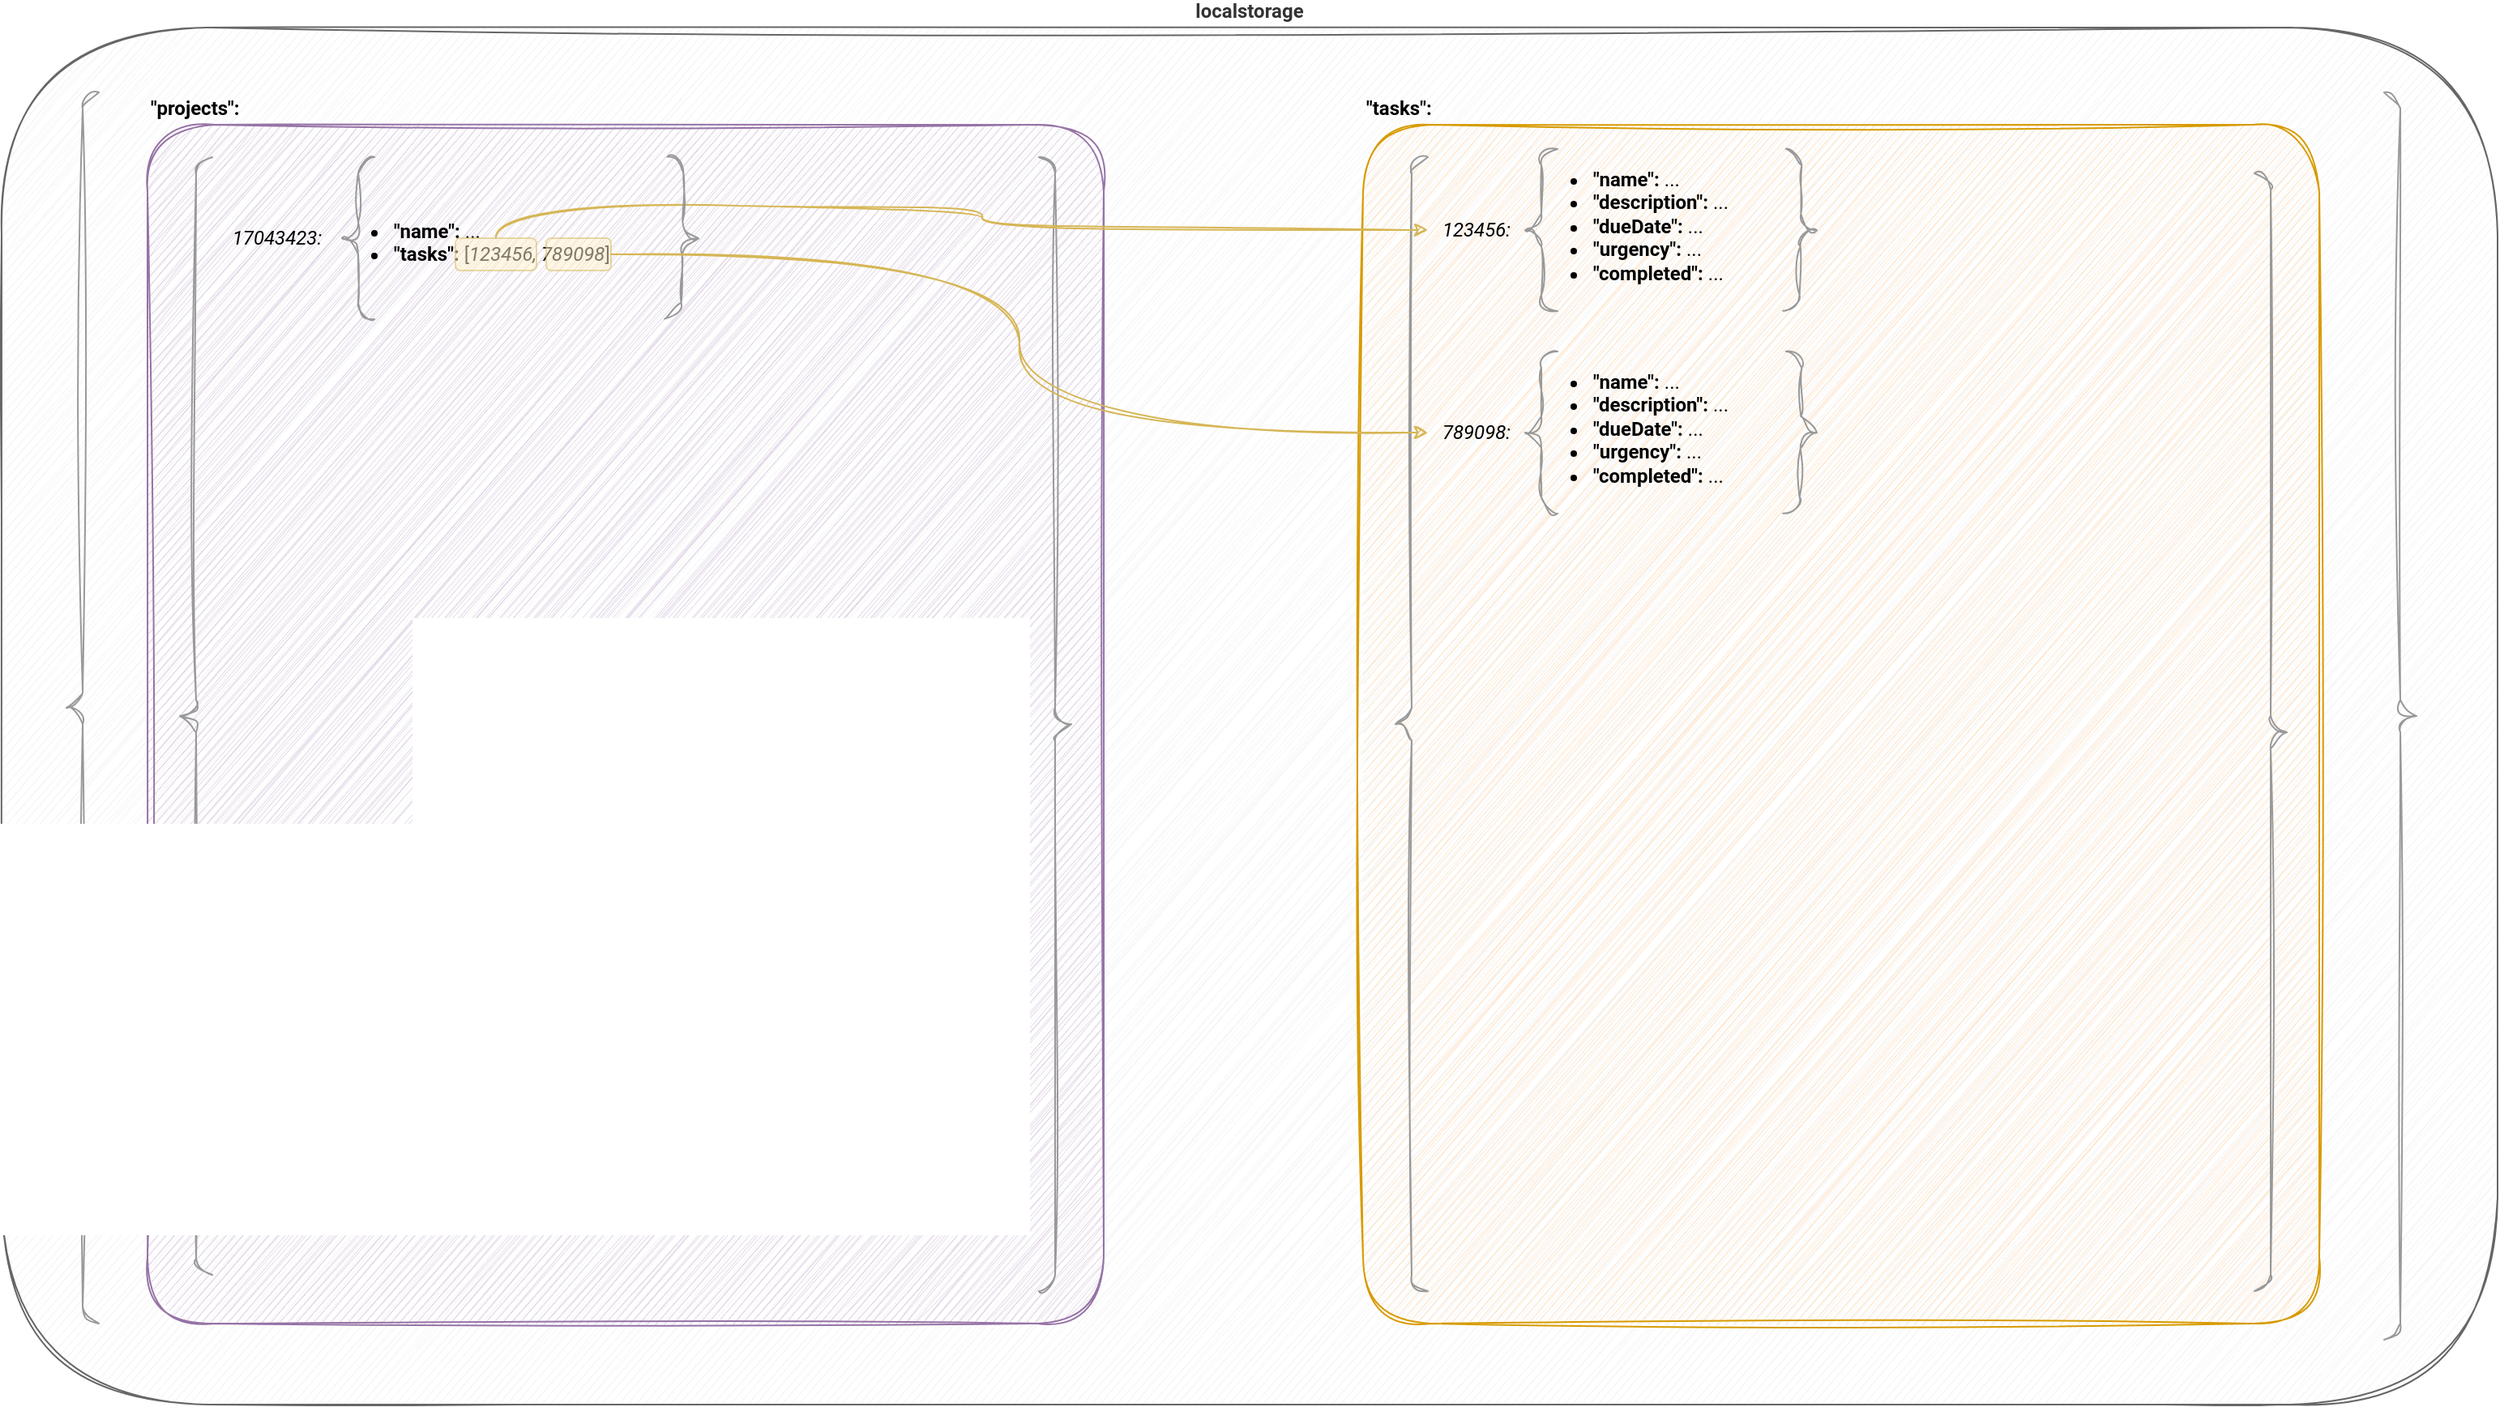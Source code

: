 <mxfile version="24.4.0" type="device">
  <diagram name="Page-1" id="iCd83VONYyglG_LTdbsO">
    <mxGraphModel dx="1195" dy="615" grid="1" gridSize="10" guides="1" tooltips="1" connect="1" arrows="1" fold="1" page="1" pageScale="1" pageWidth="1600" pageHeight="900" math="0" shadow="0">
      <root>
        <mxCell id="0" />
        <mxCell id="1" parent="0" />
        <mxCell id="WSc9oac2RAKXXEn_DxE--2" value="&lt;b&gt;&lt;font data-font-src=&quot;https://fonts.googleapis.com/css?family=Roboto&quot; face=&quot;Roboto&quot;&gt;localstorage&lt;/font&gt;&lt;/b&gt;" style="rounded=1;whiteSpace=wrap;html=1;sketch=1;hachureGap=4;jiggle=2;curveFitting=1;fontFamily=Architects Daughter;fontSource=https%3A%2F%2Ffonts.googleapis.com%2Fcss%3Ffamily%3DArchitects%2BDaughter;horizontal=1;verticalAlign=bottom;labelPosition=center;verticalLabelPosition=top;align=center;fillColor=#f5f5f5;fontColor=#333333;strokeColor=#666666;movable=0;resizable=0;rotatable=0;deletable=0;editable=0;locked=1;connectable=0;" vertex="1" parent="1">
          <mxGeometry x="30" y="20" width="1540" height="850" as="geometry" />
        </mxCell>
        <mxCell id="WSc9oac2RAKXXEn_DxE--3" value="" style="labelPosition=right;align=left;strokeWidth=1;shape=mxgraph.mockup.markup.curlyBrace;html=1;shadow=0;dashed=0;strokeColor=#999999;direction=north;rounded=1;sketch=1;hachureGap=4;jiggle=2;curveFitting=1;verticalAlign=middle;fontFamily=Architects Daughter;fontSource=https%3A%2F%2Ffonts.googleapis.com%2Fcss%3Ffamily%3DArchitects%2BDaughter;fontSize=12;fontColor=default;fillColor=default;" vertex="1" parent="1">
          <mxGeometry x="70" y="60" width="20" height="760" as="geometry" />
        </mxCell>
        <mxCell id="WSc9oac2RAKXXEn_DxE--4" value="" style="labelPosition=right;align=left;strokeWidth=1;shape=mxgraph.mockup.markup.curlyBrace;html=1;shadow=0;dashed=0;strokeColor=#999999;direction=north;rounded=1;sketch=1;hachureGap=4;jiggle=2;curveFitting=1;verticalAlign=middle;fontFamily=Architects Daughter;fontSource=https%3A%2F%2Ffonts.googleapis.com%2Fcss%3Ffamily%3DArchitects%2BDaughter;fontSize=12;fontColor=default;fillColor=default;rotation=-180;" vertex="1" parent="1">
          <mxGeometry x="1500" y="60" width="20" height="770" as="geometry" />
        </mxCell>
        <mxCell id="WSc9oac2RAKXXEn_DxE--5" value="&lt;b&gt;&lt;font face=&quot;Roboto&quot; data-font-src=&quot;https://fonts.googleapis.com/css?family=Roboto&quot;&gt;&quot;projects&quot;:&lt;/font&gt;&lt;/b&gt;" style="rounded=1;whiteSpace=wrap;html=1;sketch=1;hachureGap=4;jiggle=2;curveFitting=1;strokeColor=#9673a6;align=left;verticalAlign=bottom;fontFamily=Architects Daughter;fontSource=https%3A%2F%2Ffonts.googleapis.com%2Fcss%3Ffamily%3DArchitects%2BDaughter;fontSize=12;fillColor=#e1d5e7;arcSize=7;labelPosition=center;verticalLabelPosition=top;" vertex="1" parent="1">
          <mxGeometry x="120" y="80" width="590" height="740" as="geometry" />
        </mxCell>
        <mxCell id="WSc9oac2RAKXXEn_DxE--6" value="&lt;b&gt;&lt;font face=&quot;Roboto&quot;&gt;&quot;tasks&quot;:&lt;/font&gt;&lt;/b&gt;" style="rounded=1;whiteSpace=wrap;html=1;sketch=1;hachureGap=4;jiggle=2;curveFitting=1;strokeColor=#d79b00;align=left;verticalAlign=bottom;fontFamily=Architects Daughter;fontSource=https%3A%2F%2Ffonts.googleapis.com%2Fcss%3Ffamily%3DArchitects%2BDaughter;fontSize=12;fillColor=#ffe6cc;arcSize=7;labelPosition=center;verticalLabelPosition=top;" vertex="1" parent="1">
          <mxGeometry x="870" y="80" width="590" height="740" as="geometry" />
        </mxCell>
        <mxCell id="WSc9oac2RAKXXEn_DxE--7" value="" style="labelPosition=right;align=left;strokeWidth=1;shape=mxgraph.mockup.markup.curlyBrace;html=1;shadow=0;dashed=0;strokeColor=#999999;direction=north;rounded=1;sketch=1;hachureGap=4;jiggle=2;curveFitting=1;verticalAlign=middle;fontFamily=Architects Daughter;fontSource=https%3A%2F%2Ffonts.googleapis.com%2Fcss%3Ffamily%3DArchitects%2BDaughter;fontSize=12;fontColor=default;fillColor=default;" vertex="1" parent="1">
          <mxGeometry x="140" y="100" width="20" height="690" as="geometry" />
        </mxCell>
        <mxCell id="WSc9oac2RAKXXEn_DxE--8" value="" style="labelPosition=right;align=left;strokeWidth=1;shape=mxgraph.mockup.markup.curlyBrace;html=1;shadow=0;dashed=0;strokeColor=#999999;direction=north;rounded=1;sketch=1;hachureGap=4;jiggle=2;curveFitting=1;verticalAlign=middle;fontFamily=Architects Daughter;fontSource=https%3A%2F%2Ffonts.googleapis.com%2Fcss%3Ffamily%3DArchitects%2BDaughter;fontSize=12;fontColor=default;fillColor=default;" vertex="1" parent="1">
          <mxGeometry x="890" y="100" width="20" height="700" as="geometry" />
        </mxCell>
        <mxCell id="WSc9oac2RAKXXEn_DxE--9" value="" style="labelPosition=right;align=left;strokeWidth=1;shape=mxgraph.mockup.markup.curlyBrace;html=1;shadow=0;dashed=0;strokeColor=#999999;direction=north;rounded=1;sketch=1;hachureGap=4;jiggle=2;curveFitting=1;verticalAlign=middle;fontFamily=Architects Daughter;fontSource=https%3A%2F%2Ffonts.googleapis.com%2Fcss%3Ffamily%3DArchitects%2BDaughter;fontSize=12;fontColor=default;fillColor=default;rotation=-180;" vertex="1" parent="1">
          <mxGeometry x="1420" y="110" width="20" height="690" as="geometry" />
        </mxCell>
        <mxCell id="WSc9oac2RAKXXEn_DxE--10" value="" style="labelPosition=right;align=left;strokeWidth=1;shape=mxgraph.mockup.markup.curlyBrace;html=1;shadow=0;dashed=0;strokeColor=#999999;direction=north;rounded=1;sketch=1;hachureGap=4;jiggle=2;curveFitting=1;verticalAlign=middle;fontFamily=Architects Daughter;fontSource=https%3A%2F%2Ffonts.googleapis.com%2Fcss%3Ffamily%3DArchitects%2BDaughter;fontSize=12;fontColor=default;fillColor=default;rotation=-180;" vertex="1" parent="1">
          <mxGeometry x="670" y="100" width="20" height="700" as="geometry" />
        </mxCell>
        <mxCell id="WSc9oac2RAKXXEn_DxE--11" value="&lt;i&gt;17043423:&lt;/i&gt;" style="text;html=1;align=center;verticalAlign=middle;whiteSpace=wrap;rounded=0;fontFamily=Roboto;fontSource=https%3A%2F%2Ffonts.googleapis.com%2Fcss%3Ffamily%3DRoboto;fontSize=12;fontColor=default;" vertex="1" parent="1">
          <mxGeometry x="170" y="135" width="60" height="30" as="geometry" />
        </mxCell>
        <mxCell id="WSc9oac2RAKXXEn_DxE--12" value="" style="labelPosition=right;align=left;strokeWidth=1;shape=mxgraph.mockup.markup.curlyBrace;html=1;shadow=0;dashed=0;strokeColor=#999999;direction=north;rounded=1;sketch=1;hachureGap=4;jiggle=2;curveFitting=1;verticalAlign=middle;fontFamily=Architects Daughter;fontSource=https%3A%2F%2Ffonts.googleapis.com%2Fcss%3Ffamily%3DArchitects%2BDaughter;fontSize=12;fontColor=default;fillColor=default;" vertex="1" parent="1">
          <mxGeometry x="240" y="100" width="20" height="100" as="geometry" />
        </mxCell>
        <mxCell id="WSc9oac2RAKXXEn_DxE--15" value="&lt;ul&gt;&lt;li&gt;&lt;b&gt;&quot;name&quot;:&lt;/b&gt; ...&lt;/li&gt;&lt;li&gt;&lt;b&gt;&quot;tasks&quot;:&lt;/b&gt; [&lt;i&gt;123456, 789098&lt;/i&gt;]&lt;/li&gt;&lt;/ul&gt;" style="text;html=1;align=left;verticalAlign=top;whiteSpace=wrap;rounded=0;fontFamily=Roboto;fontSource=https%3A%2F%2Ffonts.googleapis.com%2Fcss%3Ffamily%3DRoboto;fontSize=12;fontColor=default;horizontal=1;" vertex="1" parent="1">
          <mxGeometry x="230" y="120" width="270" height="60" as="geometry" />
        </mxCell>
        <mxCell id="WSc9oac2RAKXXEn_DxE--16" value="&lt;i&gt;123456:&lt;/i&gt;" style="text;html=1;align=center;verticalAlign=middle;whiteSpace=wrap;rounded=0;fontFamily=Roboto;fontSource=https%3A%2F%2Ffonts.googleapis.com%2Fcss%3Ffamily%3DRoboto;fontSize=12;fontColor=default;" vertex="1" parent="1">
          <mxGeometry x="910" y="130" width="60" height="30" as="geometry" />
        </mxCell>
        <mxCell id="WSc9oac2RAKXXEn_DxE--17" value="&lt;i&gt;789098:&lt;/i&gt;" style="text;html=1;align=center;verticalAlign=middle;whiteSpace=wrap;rounded=0;fontFamily=Roboto;fontSource=https%3A%2F%2Ffonts.googleapis.com%2Fcss%3Ffamily%3DRoboto;fontSize=12;fontColor=default;" vertex="1" parent="1">
          <mxGeometry x="910" y="255" width="60" height="30" as="geometry" />
        </mxCell>
        <mxCell id="WSc9oac2RAKXXEn_DxE--18" value="" style="labelPosition=right;align=left;strokeWidth=1;shape=mxgraph.mockup.markup.curlyBrace;html=1;shadow=0;dashed=0;strokeColor=#999999;direction=north;rounded=1;sketch=1;hachureGap=4;jiggle=2;curveFitting=1;verticalAlign=middle;fontFamily=Architects Daughter;fontSource=https%3A%2F%2Ffonts.googleapis.com%2Fcss%3Ffamily%3DArchitects%2BDaughter;fontSize=12;fontColor=default;fillColor=default;" vertex="1" parent="1">
          <mxGeometry x="970" y="95" width="20" height="100" as="geometry" />
        </mxCell>
        <mxCell id="WSc9oac2RAKXXEn_DxE--19" value="&lt;ul&gt;&lt;li&gt;&lt;b&gt;&quot;name&quot;:&lt;/b&gt; ...&lt;/li&gt;&lt;li&gt;&lt;b&gt;&quot;description&quot;:&lt;/b&gt;&amp;nbsp;...&lt;/li&gt;&lt;li&gt;&lt;b&gt;&quot;dueDate&quot;:&lt;/b&gt;&amp;nbsp;...&lt;/li&gt;&lt;li&gt;&lt;b&gt;&quot;urgency&quot;: &lt;/b&gt;...&lt;/li&gt;&lt;li&gt;&lt;b&gt;&quot;completed&quot;: &lt;/b&gt;...&lt;/li&gt;&lt;/ul&gt;" style="text;html=1;align=left;verticalAlign=top;whiteSpace=wrap;rounded=0;fontFamily=Roboto;fontSource=https%3A%2F%2Ffonts.googleapis.com%2Fcss%3Ffamily%3DRoboto;fontSize=12;fontColor=default;horizontal=1;" vertex="1" parent="1">
          <mxGeometry x="970" y="87.5" width="150" height="125" as="geometry" />
        </mxCell>
        <mxCell id="WSc9oac2RAKXXEn_DxE--21" style="edgeStyle=orthogonalEdgeStyle;rounded=0;sketch=1;hachureGap=4;jiggle=2;curveFitting=1;orthogonalLoop=1;jettySize=auto;html=1;entryX=0;entryY=0.5;entryDx=0;entryDy=0;fontFamily=Roboto;fontSource=https%3A%2F%2Ffonts.googleapis.com%2Fcss%3Ffamily%3DRoboto;fontSize=12;fontColor=default;exitX=0.5;exitY=0;exitDx=0;exitDy=0;curved=1;fillColor=#fff2cc;strokeColor=#d6b656;" edge="1" parent="1" source="WSc9oac2RAKXXEn_DxE--20" target="WSc9oac2RAKXXEn_DxE--16">
          <mxGeometry relative="1" as="geometry" />
        </mxCell>
        <mxCell id="WSc9oac2RAKXXEn_DxE--20" value="" style="rounded=1;whiteSpace=wrap;html=1;align=center;verticalAlign=middle;fontFamily=Roboto;fontSource=https%3A%2F%2Ffonts.googleapis.com%2Fcss%3Ffamily%3DRoboto;fontSize=12;fillColor=#fff2cc;strokeColor=#d6b656;opacity=50;" vertex="1" parent="1">
          <mxGeometry x="310" y="150" width="50" height="20" as="geometry" />
        </mxCell>
        <mxCell id="WSc9oac2RAKXXEn_DxE--22" value="" style="labelPosition=right;align=left;strokeWidth=1;shape=mxgraph.mockup.markup.curlyBrace;html=1;shadow=0;dashed=0;strokeColor=#999999;direction=north;rounded=1;sketch=1;hachureGap=4;jiggle=2;curveFitting=1;verticalAlign=middle;fontFamily=Architects Daughter;fontSource=https%3A%2F%2Ffonts.googleapis.com%2Fcss%3Ffamily%3DArchitects%2BDaughter;fontSize=12;fontColor=default;fillColor=default;rotation=-179;" vertex="1" parent="1">
          <mxGeometry x="440" y="100" width="20" height="100" as="geometry" />
        </mxCell>
        <mxCell id="WSc9oac2RAKXXEn_DxE--23" value="" style="labelPosition=right;align=left;strokeWidth=1;shape=mxgraph.mockup.markup.curlyBrace;html=1;shadow=0;dashed=0;strokeColor=#999999;direction=north;rounded=1;sketch=1;hachureGap=4;jiggle=2;curveFitting=1;verticalAlign=middle;fontFamily=Architects Daughter;fontSource=https%3A%2F%2Ffonts.googleapis.com%2Fcss%3Ffamily%3DArchitects%2BDaughter;fontSize=12;fontColor=default;fillColor=default;rotation=-179;" vertex="1" parent="1">
          <mxGeometry x="1130" y="95" width="20" height="100" as="geometry" />
        </mxCell>
        <mxCell id="WSc9oac2RAKXXEn_DxE--26" value="" style="labelPosition=right;align=left;strokeWidth=1;shape=mxgraph.mockup.markup.curlyBrace;html=1;shadow=0;dashed=0;strokeColor=#999999;direction=north;rounded=1;sketch=1;hachureGap=4;jiggle=2;curveFitting=1;verticalAlign=middle;fontFamily=Architects Daughter;fontSource=https%3A%2F%2Ffonts.googleapis.com%2Fcss%3Ffamily%3DArchitects%2BDaughter;fontSize=12;fontColor=default;fillColor=default;" vertex="1" parent="1">
          <mxGeometry x="970" y="220" width="20" height="100" as="geometry" />
        </mxCell>
        <mxCell id="WSc9oac2RAKXXEn_DxE--27" value="&lt;ul&gt;&lt;li&gt;&lt;b&gt;&quot;name&quot;:&lt;/b&gt; ...&lt;/li&gt;&lt;li&gt;&lt;b&gt;&quot;description&quot;:&lt;/b&gt;&amp;nbsp;...&lt;/li&gt;&lt;li&gt;&lt;b&gt;&quot;dueDate&quot;:&lt;/b&gt;&amp;nbsp;...&lt;/li&gt;&lt;li&gt;&lt;b&gt;&quot;urgency&quot;: &lt;/b&gt;...&lt;/li&gt;&lt;li&gt;&lt;b&gt;&quot;completed&quot;: &lt;/b&gt;...&lt;/li&gt;&lt;/ul&gt;" style="text;html=1;align=left;verticalAlign=top;whiteSpace=wrap;rounded=0;fontFamily=Roboto;fontSource=https%3A%2F%2Ffonts.googleapis.com%2Fcss%3Ffamily%3DRoboto;fontSize=12;fontColor=default;horizontal=1;" vertex="1" parent="1">
          <mxGeometry x="970" y="212.5" width="150" height="125" as="geometry" />
        </mxCell>
        <mxCell id="WSc9oac2RAKXXEn_DxE--28" value="" style="labelPosition=right;align=left;strokeWidth=1;shape=mxgraph.mockup.markup.curlyBrace;html=1;shadow=0;dashed=0;strokeColor=#999999;direction=north;rounded=1;sketch=1;hachureGap=4;jiggle=2;curveFitting=1;verticalAlign=middle;fontFamily=Architects Daughter;fontSource=https%3A%2F%2Ffonts.googleapis.com%2Fcss%3Ffamily%3DArchitects%2BDaughter;fontSize=12;fontColor=default;fillColor=default;rotation=-179;" vertex="1" parent="1">
          <mxGeometry x="1130" y="220" width="20" height="100" as="geometry" />
        </mxCell>
        <mxCell id="WSc9oac2RAKXXEn_DxE--31" style="edgeStyle=orthogonalEdgeStyle;curved=1;rounded=0;sketch=1;hachureGap=4;jiggle=2;curveFitting=1;orthogonalLoop=1;jettySize=auto;html=1;entryX=0;entryY=0.5;entryDx=0;entryDy=0;strokeColor=#d6b656;align=center;verticalAlign=middle;fontFamily=Roboto;fontSource=https%3A%2F%2Ffonts.googleapis.com%2Fcss%3Ffamily%3DRoboto;fontSize=12;fontColor=default;labelBackgroundColor=default;endArrow=classic;fillColor=#fff2cc;" edge="1" parent="1" source="WSc9oac2RAKXXEn_DxE--29" target="WSc9oac2RAKXXEn_DxE--17">
          <mxGeometry relative="1" as="geometry" />
        </mxCell>
        <mxCell id="WSc9oac2RAKXXEn_DxE--29" value="" style="rounded=1;whiteSpace=wrap;html=1;align=center;verticalAlign=middle;fontFamily=Roboto;fontSource=https%3A%2F%2Ffonts.googleapis.com%2Fcss%3Ffamily%3DRoboto;fontSize=12;fillColor=#fff2cc;strokeColor=#d6b656;opacity=50;" vertex="1" parent="1">
          <mxGeometry x="366" y="150" width="40" height="20" as="geometry" />
        </mxCell>
      </root>
    </mxGraphModel>
  </diagram>
</mxfile>
